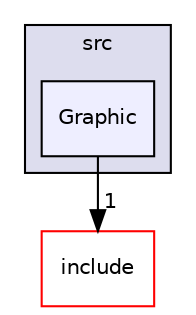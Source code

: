 digraph "/home/kevin/Desktop/Projects/C++/CockatooEngine/src/Graphic" {
  compound=true
  node [ fontsize="10", fontname="Helvetica"];
  edge [ labelfontsize="10", labelfontname="Helvetica"];
  subgraph clusterdir_68267d1309a1af8e8297ef4c3efbcdba {
    graph [ bgcolor="#ddddee", pencolor="black", label="src" fontname="Helvetica", fontsize="10", URL="dir_68267d1309a1af8e8297ef4c3efbcdba.html"]
  dir_3350c4b2a8bfebf286552b4ce0c2b6d0 [shape=box, label="Graphic", style="filled", fillcolor="#eeeeff", pencolor="black", URL="dir_3350c4b2a8bfebf286552b4ce0c2b6d0.html"];
  }
  dir_d44c64559bbebec7f509842c48db8b23 [shape=box label="include" fillcolor="white" style="filled" color="red" URL="dir_d44c64559bbebec7f509842c48db8b23.html"];
  dir_3350c4b2a8bfebf286552b4ce0c2b6d0->dir_d44c64559bbebec7f509842c48db8b23 [headlabel="1", labeldistance=1.5 headhref="dir_000003_000000.html"];
}
